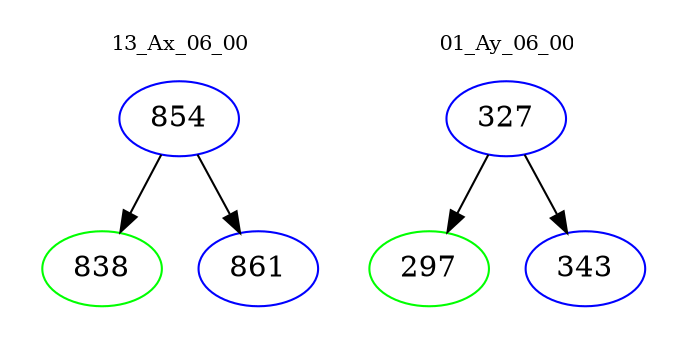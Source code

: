 digraph{
subgraph cluster_0 {
color = white
label = "13_Ax_06_00";
fontsize=10;
T0_854 [label="854", color="blue"]
T0_854 -> T0_838 [color="black"]
T0_838 [label="838", color="green"]
T0_854 -> T0_861 [color="black"]
T0_861 [label="861", color="blue"]
}
subgraph cluster_1 {
color = white
label = "01_Ay_06_00";
fontsize=10;
T1_327 [label="327", color="blue"]
T1_327 -> T1_297 [color="black"]
T1_297 [label="297", color="green"]
T1_327 -> T1_343 [color="black"]
T1_343 [label="343", color="blue"]
}
}
